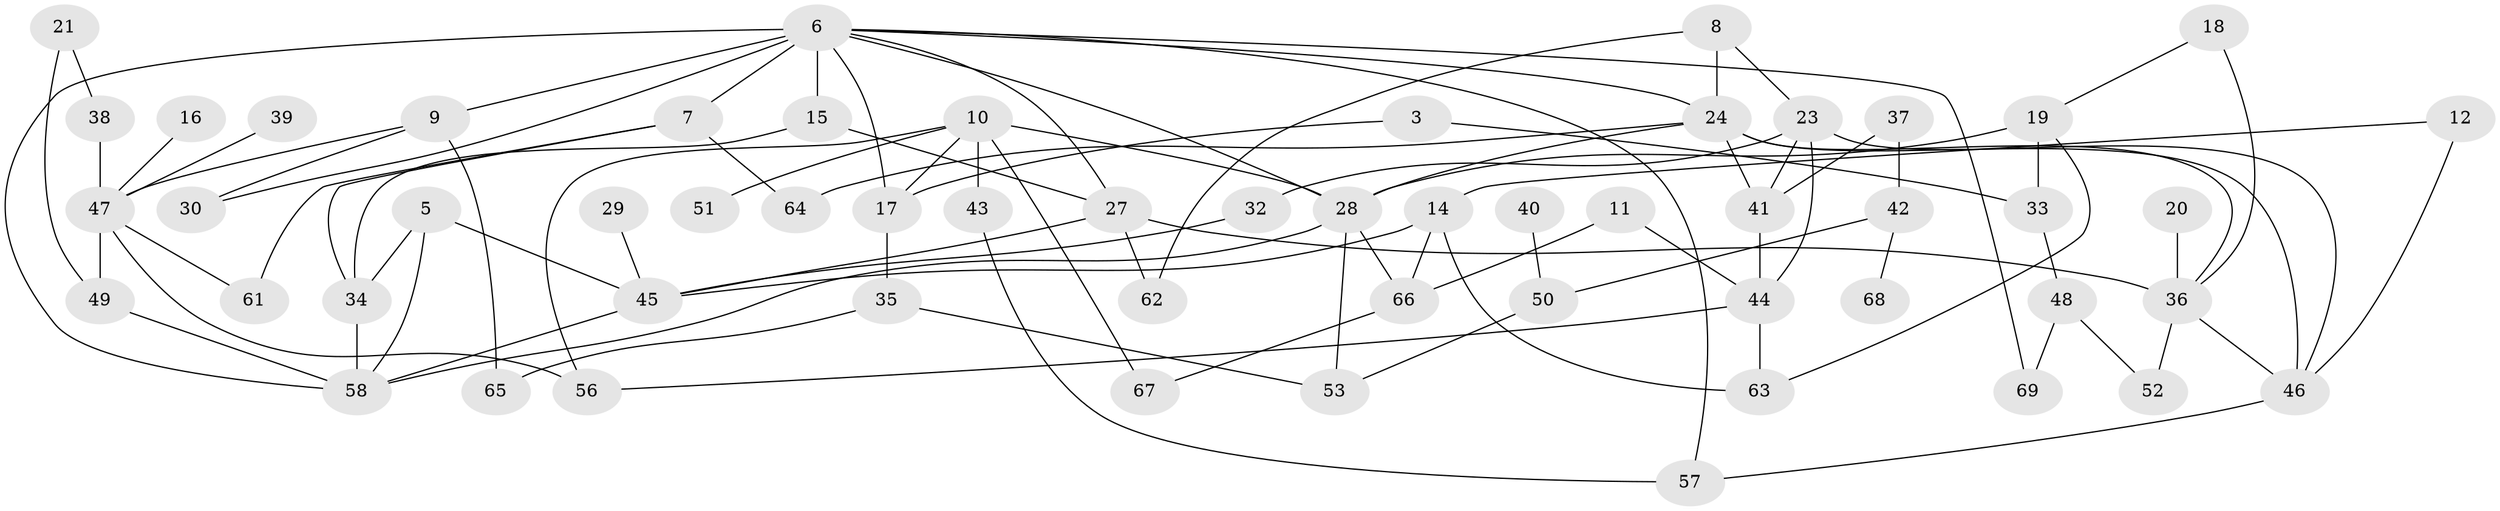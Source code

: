 // original degree distribution, {0: 0.07246376811594203, 1: 0.18115942028985507, 3: 0.2246376811594203, 2: 0.2971014492753623, 4: 0.12318840579710146, 5: 0.08695652173913043, 8: 0.014492753623188406}
// Generated by graph-tools (version 1.1) at 2025/33/03/09/25 02:33:35]
// undirected, 57 vertices, 94 edges
graph export_dot {
graph [start="1"]
  node [color=gray90,style=filled];
  3;
  5;
  6;
  7;
  8;
  9;
  10;
  11;
  12;
  14;
  15;
  16;
  17;
  18;
  19;
  20;
  21;
  23;
  24;
  27;
  28;
  29;
  30;
  32;
  33;
  34;
  35;
  36;
  37;
  38;
  39;
  40;
  41;
  42;
  43;
  44;
  45;
  46;
  47;
  48;
  49;
  50;
  51;
  52;
  53;
  56;
  57;
  58;
  61;
  62;
  63;
  64;
  65;
  66;
  67;
  68;
  69;
  3 -- 17 [weight=1.0];
  3 -- 33 [weight=1.0];
  5 -- 34 [weight=1.0];
  5 -- 45 [weight=1.0];
  5 -- 58 [weight=1.0];
  6 -- 7 [weight=1.0];
  6 -- 9 [weight=1.0];
  6 -- 15 [weight=3.0];
  6 -- 17 [weight=1.0];
  6 -- 24 [weight=1.0];
  6 -- 27 [weight=1.0];
  6 -- 28 [weight=1.0];
  6 -- 30 [weight=1.0];
  6 -- 57 [weight=1.0];
  6 -- 58 [weight=2.0];
  6 -- 69 [weight=1.0];
  7 -- 34 [weight=1.0];
  7 -- 61 [weight=1.0];
  7 -- 64 [weight=1.0];
  8 -- 23 [weight=1.0];
  8 -- 24 [weight=1.0];
  8 -- 62 [weight=1.0];
  9 -- 30 [weight=1.0];
  9 -- 47 [weight=1.0];
  9 -- 65 [weight=1.0];
  10 -- 17 [weight=1.0];
  10 -- 28 [weight=1.0];
  10 -- 43 [weight=2.0];
  10 -- 51 [weight=1.0];
  10 -- 56 [weight=1.0];
  10 -- 67 [weight=1.0];
  11 -- 44 [weight=1.0];
  11 -- 66 [weight=1.0];
  12 -- 14 [weight=1.0];
  12 -- 46 [weight=1.0];
  14 -- 45 [weight=2.0];
  14 -- 63 [weight=2.0];
  14 -- 66 [weight=1.0];
  15 -- 27 [weight=1.0];
  15 -- 34 [weight=1.0];
  16 -- 47 [weight=4.0];
  17 -- 35 [weight=1.0];
  18 -- 19 [weight=1.0];
  18 -- 36 [weight=1.0];
  19 -- 28 [weight=2.0];
  19 -- 33 [weight=2.0];
  19 -- 63 [weight=1.0];
  20 -- 36 [weight=2.0];
  21 -- 38 [weight=1.0];
  21 -- 49 [weight=1.0];
  23 -- 32 [weight=1.0];
  23 -- 41 [weight=1.0];
  23 -- 44 [weight=1.0];
  23 -- 46 [weight=1.0];
  24 -- 28 [weight=1.0];
  24 -- 36 [weight=1.0];
  24 -- 41 [weight=1.0];
  24 -- 46 [weight=1.0];
  24 -- 64 [weight=1.0];
  27 -- 36 [weight=1.0];
  27 -- 45 [weight=1.0];
  27 -- 62 [weight=1.0];
  28 -- 53 [weight=1.0];
  28 -- 58 [weight=1.0];
  28 -- 66 [weight=1.0];
  29 -- 45 [weight=2.0];
  32 -- 45 [weight=1.0];
  33 -- 48 [weight=1.0];
  34 -- 58 [weight=1.0];
  35 -- 53 [weight=1.0];
  35 -- 65 [weight=1.0];
  36 -- 46 [weight=1.0];
  36 -- 52 [weight=1.0];
  37 -- 41 [weight=1.0];
  37 -- 42 [weight=1.0];
  38 -- 47 [weight=2.0];
  39 -- 47 [weight=1.0];
  40 -- 50 [weight=1.0];
  41 -- 44 [weight=1.0];
  42 -- 50 [weight=1.0];
  42 -- 68 [weight=1.0];
  43 -- 57 [weight=1.0];
  44 -- 56 [weight=1.0];
  44 -- 63 [weight=1.0];
  45 -- 58 [weight=1.0];
  46 -- 57 [weight=1.0];
  47 -- 49 [weight=1.0];
  47 -- 56 [weight=1.0];
  47 -- 61 [weight=1.0];
  48 -- 52 [weight=1.0];
  48 -- 69 [weight=1.0];
  49 -- 58 [weight=1.0];
  50 -- 53 [weight=1.0];
  66 -- 67 [weight=1.0];
}

